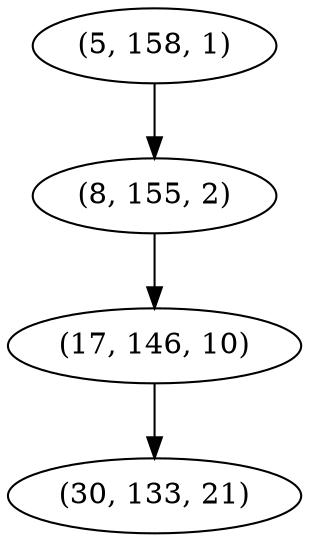 digraph tree {
    "(5, 158, 1)";
    "(8, 155, 2)";
    "(17, 146, 10)";
    "(30, 133, 21)";
    "(5, 158, 1)" -> "(8, 155, 2)";
    "(8, 155, 2)" -> "(17, 146, 10)";
    "(17, 146, 10)" -> "(30, 133, 21)";
}

